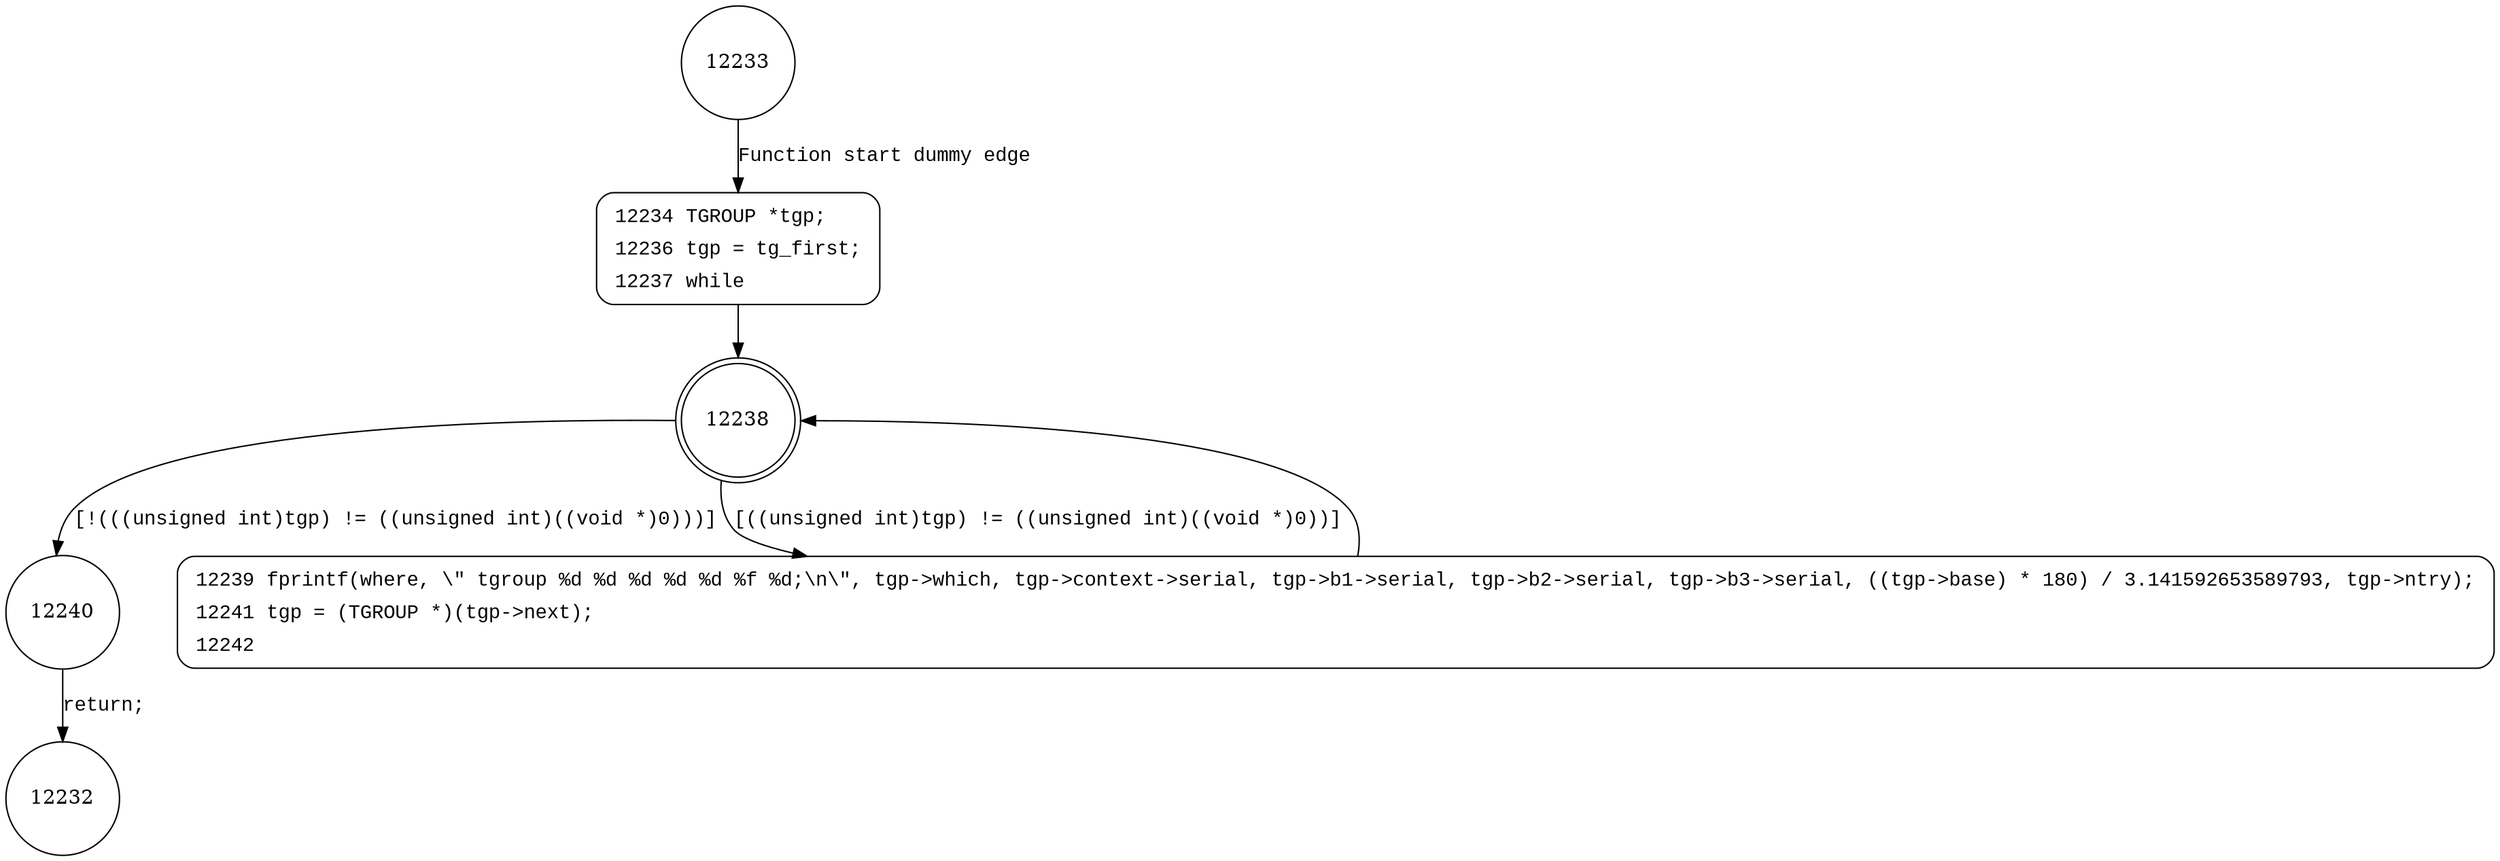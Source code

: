digraph dump_tgroup {
12233 [shape="circle"]
12234 [shape="circle"]
12238 [shape="doublecircle"]
12240 [shape="circle"]
12239 [shape="circle"]
12232 [shape="circle"]
12234 [style="filled,bold" penwidth="1" fillcolor="white" fontname="Courier New" shape="Mrecord" label=<<table border="0" cellborder="0" cellpadding="3" bgcolor="white"><tr><td align="right">12234</td><td align="left">TGROUP *tgp;</td></tr><tr><td align="right">12236</td><td align="left">tgp = tg_first;</td></tr><tr><td align="right">12237</td><td align="left">while</td></tr></table>>]
12234 -> 12238[label=""]
12239 [style="filled,bold" penwidth="1" fillcolor="white" fontname="Courier New" shape="Mrecord" label=<<table border="0" cellborder="0" cellpadding="3" bgcolor="white"><tr><td align="right">12239</td><td align="left">fprintf(where, \" tgroup %d %d %d %d %d %f %d;\n\", tgp-&gt;which, tgp-&gt;context-&gt;serial, tgp-&gt;b1-&gt;serial, tgp-&gt;b2-&gt;serial, tgp-&gt;b3-&gt;serial, ((tgp-&gt;base) * 180) / 3.141592653589793, tgp-&gt;ntry);</td></tr><tr><td align="right">12241</td><td align="left">tgp = (TGROUP *)(tgp-&gt;next);</td></tr><tr><td align="right">12242</td><td align="left"></td></tr></table>>]
12239 -> 12238[label=""]
12233 -> 12234 [label="Function start dummy edge" fontname="Courier New"]
12238 -> 12240 [label="[!(((unsigned int)tgp) != ((unsigned int)((void *)0)))]" fontname="Courier New"]
12238 -> 12239 [label="[((unsigned int)tgp) != ((unsigned int)((void *)0))]" fontname="Courier New"]
12240 -> 12232 [label="return;" fontname="Courier New"]
}